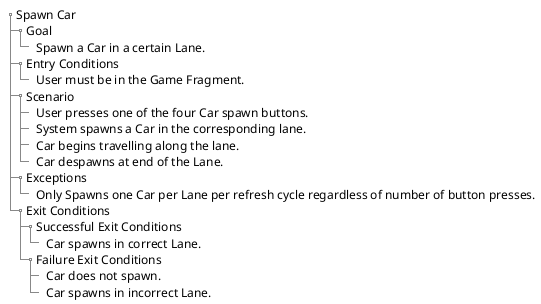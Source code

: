 @startuml
salt
{
{T
  +Spawn Car
  ++Goal
  +++Spawn a Car in a certain Lane.
  ++Entry Conditions
  +++User must be in the Game Fragment.
  ++Scenario
  +++User presses one of the four Car spawn buttons.
  +++System spawns a Car in the corresponding lane.
  +++Car begins travelling along the lane.
  +++Car despawns at end of the Lane.
  ++Exceptions
  +++Only Spawns one Car per Lane per refresh cycle regardless of number of button presses.
  ++Exit Conditions
  +++Successful Exit Conditions
  ++++Car spawns in correct Lane.
  +++Failure Exit Conditions
  ++++Car does not spawn.
  ++++Car spawns in incorrect Lane.
}
}
@enduml